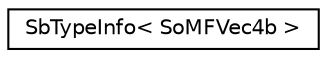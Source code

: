 digraph "Graphical Class Hierarchy"
{
 // LATEX_PDF_SIZE
  edge [fontname="Helvetica",fontsize="10",labelfontname="Helvetica",labelfontsize="10"];
  node [fontname="Helvetica",fontsize="10",shape=record];
  rankdir="LR";
  Node0 [label="SbTypeInfo\< SoMFVec4b \>",height=0.2,width=0.4,color="black", fillcolor="white", style="filled",URL="$structSbTypeInfo_3_01SoMFVec4b_01_4.html",tooltip=" "];
}
